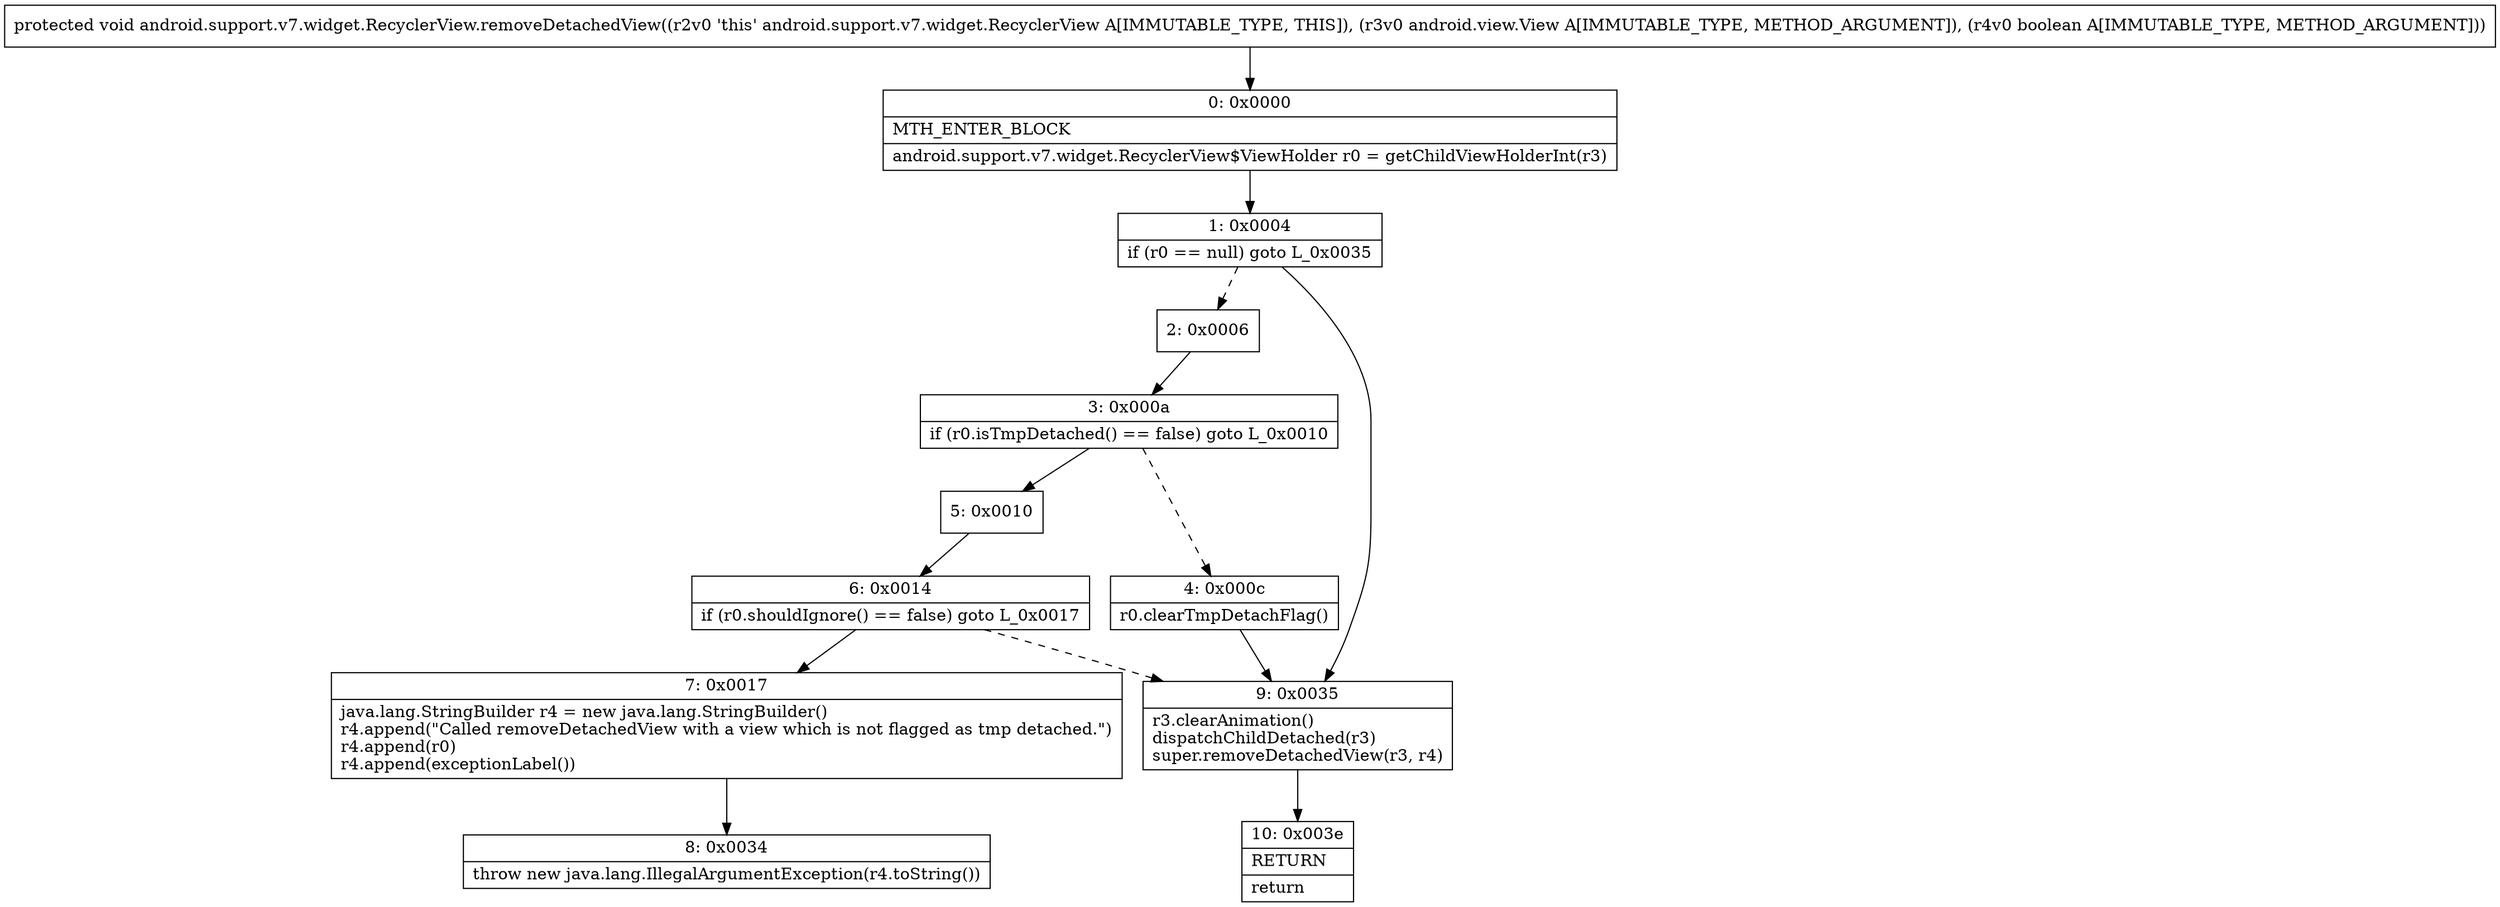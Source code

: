 digraph "CFG forandroid.support.v7.widget.RecyclerView.removeDetachedView(Landroid\/view\/View;Z)V" {
Node_0 [shape=record,label="{0\:\ 0x0000|MTH_ENTER_BLOCK\l|android.support.v7.widget.RecyclerView$ViewHolder r0 = getChildViewHolderInt(r3)\l}"];
Node_1 [shape=record,label="{1\:\ 0x0004|if (r0 == null) goto L_0x0035\l}"];
Node_2 [shape=record,label="{2\:\ 0x0006}"];
Node_3 [shape=record,label="{3\:\ 0x000a|if (r0.isTmpDetached() == false) goto L_0x0010\l}"];
Node_4 [shape=record,label="{4\:\ 0x000c|r0.clearTmpDetachFlag()\l}"];
Node_5 [shape=record,label="{5\:\ 0x0010}"];
Node_6 [shape=record,label="{6\:\ 0x0014|if (r0.shouldIgnore() == false) goto L_0x0017\l}"];
Node_7 [shape=record,label="{7\:\ 0x0017|java.lang.StringBuilder r4 = new java.lang.StringBuilder()\lr4.append(\"Called removeDetachedView with a view which is not flagged as tmp detached.\")\lr4.append(r0)\lr4.append(exceptionLabel())\l}"];
Node_8 [shape=record,label="{8\:\ 0x0034|throw new java.lang.IllegalArgumentException(r4.toString())\l}"];
Node_9 [shape=record,label="{9\:\ 0x0035|r3.clearAnimation()\ldispatchChildDetached(r3)\lsuper.removeDetachedView(r3, r4)\l}"];
Node_10 [shape=record,label="{10\:\ 0x003e|RETURN\l|return\l}"];
MethodNode[shape=record,label="{protected void android.support.v7.widget.RecyclerView.removeDetachedView((r2v0 'this' android.support.v7.widget.RecyclerView A[IMMUTABLE_TYPE, THIS]), (r3v0 android.view.View A[IMMUTABLE_TYPE, METHOD_ARGUMENT]), (r4v0 boolean A[IMMUTABLE_TYPE, METHOD_ARGUMENT])) }"];
MethodNode -> Node_0;
Node_0 -> Node_1;
Node_1 -> Node_2[style=dashed];
Node_1 -> Node_9;
Node_2 -> Node_3;
Node_3 -> Node_4[style=dashed];
Node_3 -> Node_5;
Node_4 -> Node_9;
Node_5 -> Node_6;
Node_6 -> Node_7;
Node_6 -> Node_9[style=dashed];
Node_7 -> Node_8;
Node_9 -> Node_10;
}

